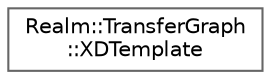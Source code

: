 digraph "Graphical Class Hierarchy"
{
 // LATEX_PDF_SIZE
  bgcolor="transparent";
  edge [fontname=Helvetica,fontsize=10,labelfontname=Helvetica,labelfontsize=10];
  node [fontname=Helvetica,fontsize=10,shape=box,height=0.2,width=0.4];
  rankdir="LR";
  Node0 [id="Node000000",label="Realm::TransferGraph\l::XDTemplate",height=0.2,width=0.4,color="grey40", fillcolor="white", style="filled",URL="$structRealm_1_1TransferGraph_1_1XDTemplate.html",tooltip=" "];
}
